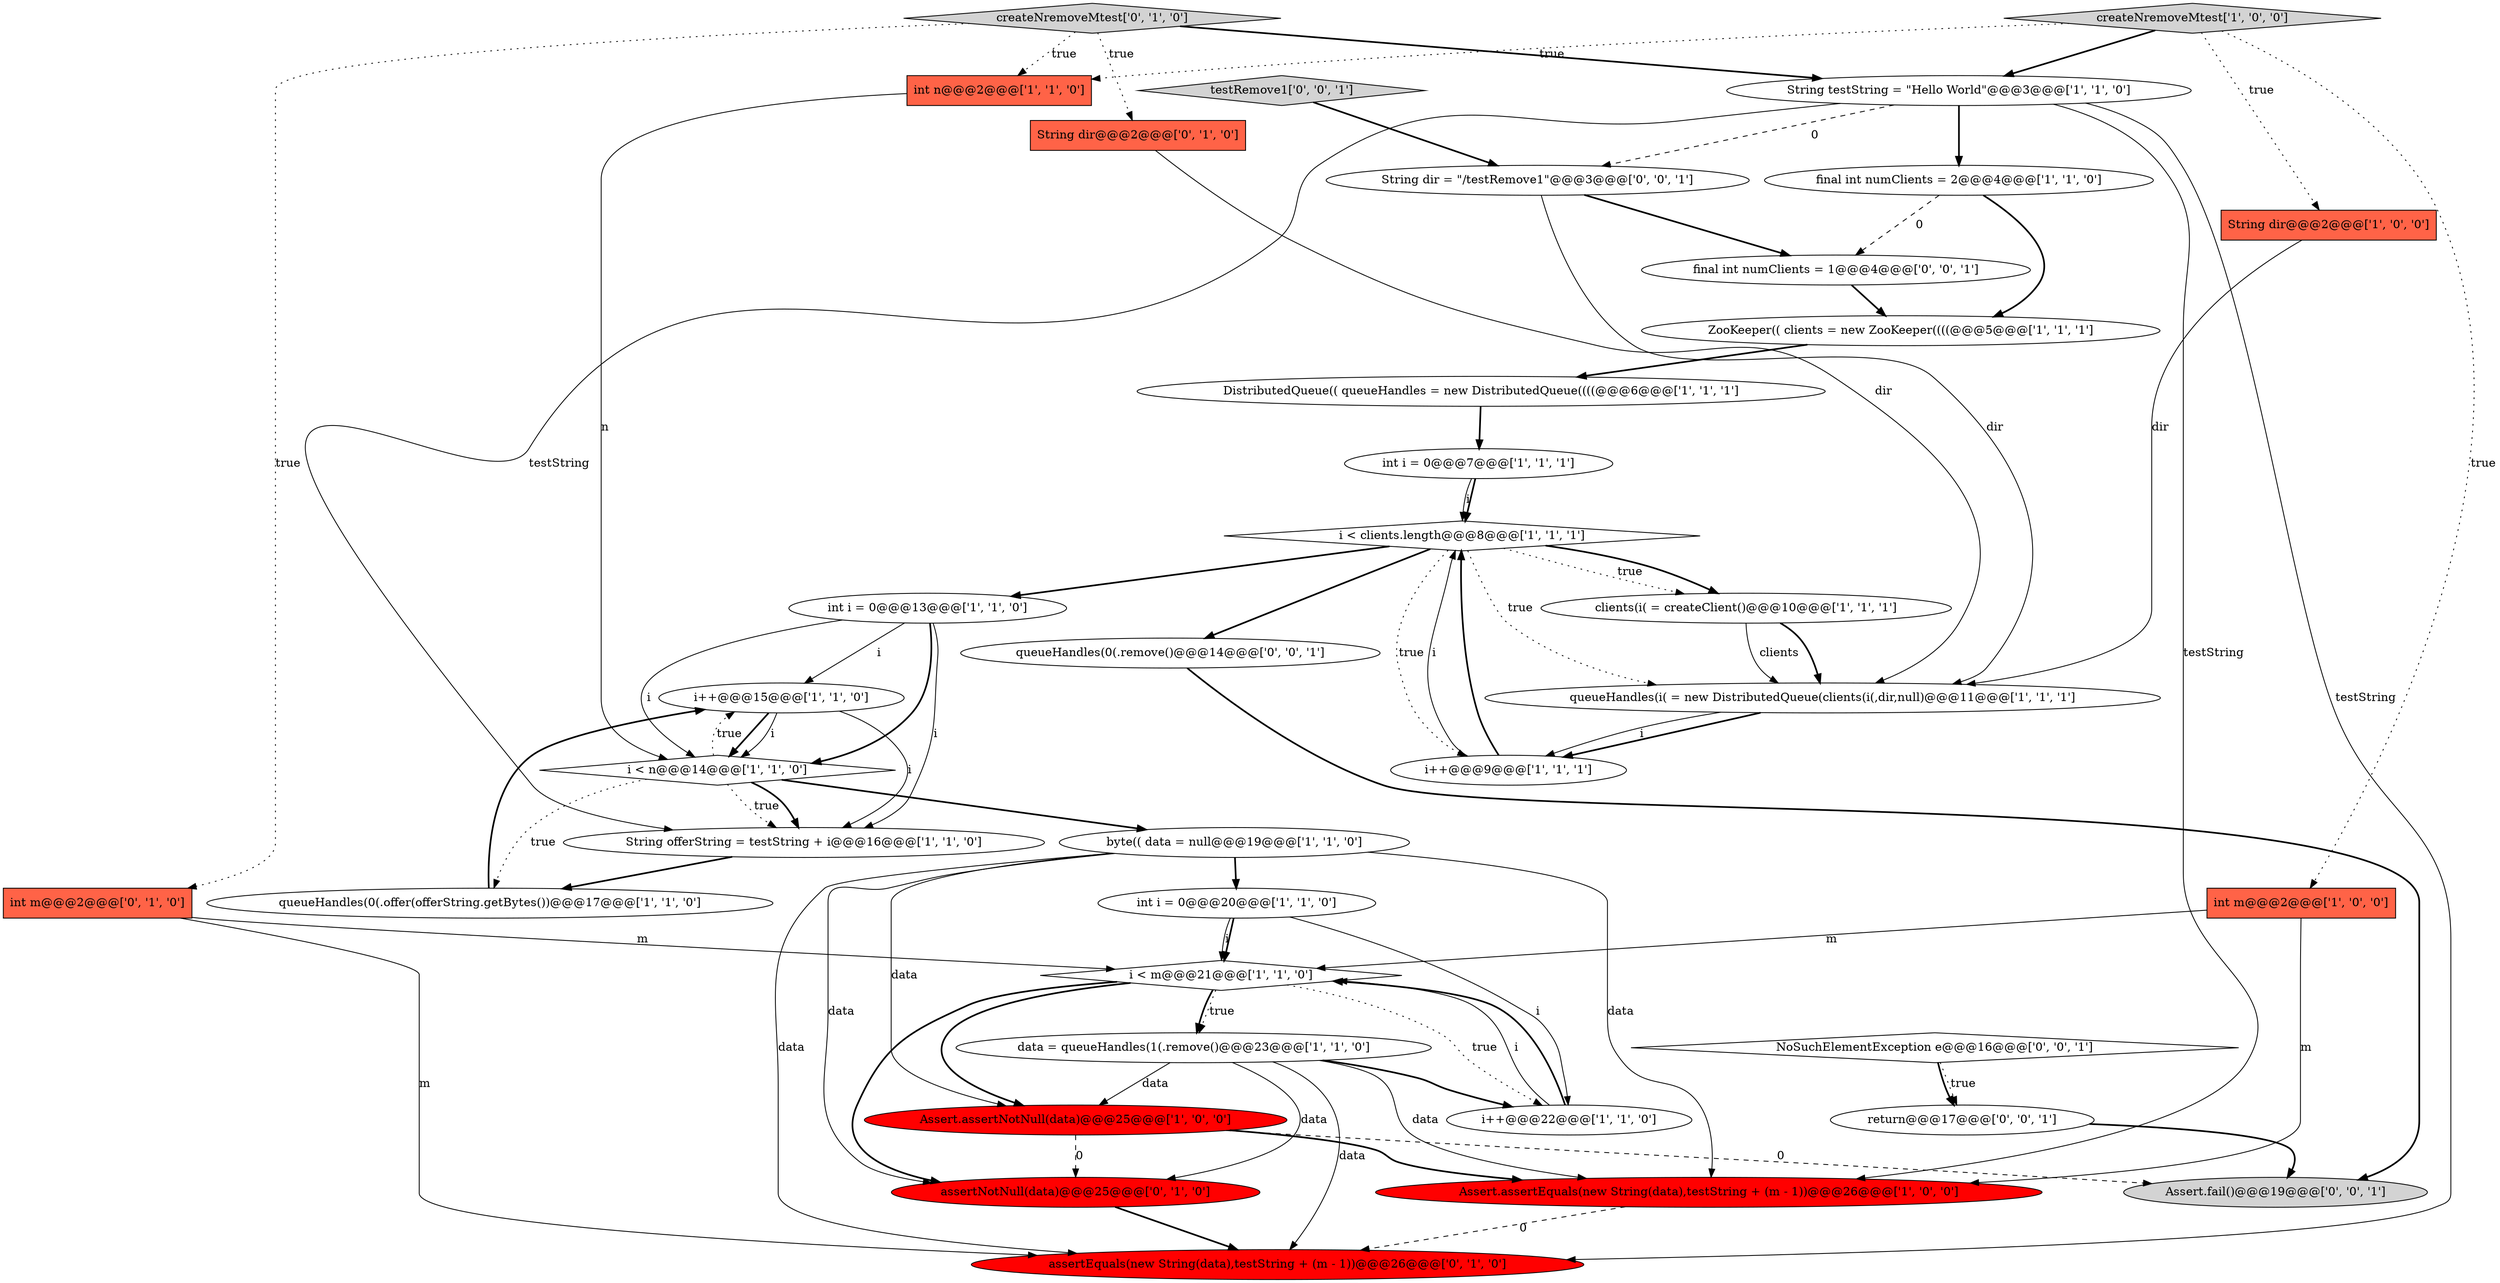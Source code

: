 digraph {
31 [style = filled, label = "return@@@17@@@['0', '0', '1']", fillcolor = white, shape = ellipse image = "AAA0AAABBB3BBB"];
15 [style = filled, label = "ZooKeeper(( clients = new ZooKeeper((((@@@5@@@['1', '1', '1']", fillcolor = white, shape = ellipse image = "AAA0AAABBB1BBB"];
20 [style = filled, label = "queueHandles(0(.offer(offerString.getBytes())@@@17@@@['1', '1', '0']", fillcolor = white, shape = ellipse image = "AAA0AAABBB1BBB"];
29 [style = filled, label = "assertNotNull(data)@@@25@@@['0', '1', '0']", fillcolor = red, shape = ellipse image = "AAA1AAABBB2BBB"];
22 [style = filled, label = "String testString = \"Hello World\"@@@3@@@['1', '1', '0']", fillcolor = white, shape = ellipse image = "AAA0AAABBB1BBB"];
26 [style = filled, label = "assertEquals(new String(data),testString + (m - 1))@@@26@@@['0', '1', '0']", fillcolor = red, shape = ellipse image = "AAA1AAABBB2BBB"];
33 [style = filled, label = "String dir = \"/testRemove1\"@@@3@@@['0', '0', '1']", fillcolor = white, shape = ellipse image = "AAA0AAABBB3BBB"];
17 [style = filled, label = "int n@@@2@@@['1', '1', '0']", fillcolor = tomato, shape = box image = "AAA0AAABBB1BBB"];
25 [style = filled, label = "createNremoveMtest['0', '1', '0']", fillcolor = lightgray, shape = diamond image = "AAA0AAABBB2BBB"];
11 [style = filled, label = "data = queueHandles(1(.remove()@@@23@@@['1', '1', '0']", fillcolor = white, shape = ellipse image = "AAA0AAABBB1BBB"];
27 [style = filled, label = "String dir@@@2@@@['0', '1', '0']", fillcolor = tomato, shape = box image = "AAA0AAABBB2BBB"];
23 [style = filled, label = "final int numClients = 2@@@4@@@['1', '1', '0']", fillcolor = white, shape = ellipse image = "AAA0AAABBB1BBB"];
6 [style = filled, label = "DistributedQueue(( queueHandles = new DistributedQueue((((@@@6@@@['1', '1', '1']", fillcolor = white, shape = ellipse image = "AAA0AAABBB1BBB"];
19 [style = filled, label = "i++@@@9@@@['1', '1', '1']", fillcolor = white, shape = ellipse image = "AAA0AAABBB1BBB"];
14 [style = filled, label = "int i = 0@@@20@@@['1', '1', '0']", fillcolor = white, shape = ellipse image = "AAA0AAABBB1BBB"];
24 [style = filled, label = "Assert.assertEquals(new String(data),testString + (m - 1))@@@26@@@['1', '0', '0']", fillcolor = red, shape = ellipse image = "AAA1AAABBB1BBB"];
3 [style = filled, label = "int m@@@2@@@['1', '0', '0']", fillcolor = tomato, shape = box image = "AAA0AAABBB1BBB"];
9 [style = filled, label = "i < m@@@21@@@['1', '1', '0']", fillcolor = white, shape = diamond image = "AAA0AAABBB1BBB"];
21 [style = filled, label = "createNremoveMtest['1', '0', '0']", fillcolor = lightgray, shape = diamond image = "AAA0AAABBB1BBB"];
34 [style = filled, label = "Assert.fail()@@@19@@@['0', '0', '1']", fillcolor = lightgray, shape = ellipse image = "AAA0AAABBB3BBB"];
35 [style = filled, label = "queueHandles(0(.remove()@@@14@@@['0', '0', '1']", fillcolor = white, shape = ellipse image = "AAA0AAABBB3BBB"];
16 [style = filled, label = "clients(i( = createClient()@@@10@@@['1', '1', '1']", fillcolor = white, shape = ellipse image = "AAA0AAABBB1BBB"];
18 [style = filled, label = "i++@@@22@@@['1', '1', '0']", fillcolor = white, shape = ellipse image = "AAA0AAABBB1BBB"];
7 [style = filled, label = "byte(( data = null@@@19@@@['1', '1', '0']", fillcolor = white, shape = ellipse image = "AAA0AAABBB1BBB"];
36 [style = filled, label = "testRemove1['0', '0', '1']", fillcolor = lightgray, shape = diamond image = "AAA0AAABBB3BBB"];
8 [style = filled, label = "int i = 0@@@13@@@['1', '1', '0']", fillcolor = white, shape = ellipse image = "AAA0AAABBB1BBB"];
4 [style = filled, label = "i < clients.length@@@8@@@['1', '1', '1']", fillcolor = white, shape = diamond image = "AAA0AAABBB1BBB"];
28 [style = filled, label = "int m@@@2@@@['0', '1', '0']", fillcolor = tomato, shape = box image = "AAA0AAABBB2BBB"];
12 [style = filled, label = "i++@@@15@@@['1', '1', '0']", fillcolor = white, shape = ellipse image = "AAA0AAABBB1BBB"];
13 [style = filled, label = "int i = 0@@@7@@@['1', '1', '1']", fillcolor = white, shape = ellipse image = "AAA0AAABBB1BBB"];
32 [style = filled, label = "final int numClients = 1@@@4@@@['0', '0', '1']", fillcolor = white, shape = ellipse image = "AAA0AAABBB3BBB"];
0 [style = filled, label = "String dir@@@2@@@['1', '0', '0']", fillcolor = tomato, shape = box image = "AAA0AAABBB1BBB"];
1 [style = filled, label = "String offerString = testString + i@@@16@@@['1', '1', '0']", fillcolor = white, shape = ellipse image = "AAA0AAABBB1BBB"];
2 [style = filled, label = "Assert.assertNotNull(data)@@@25@@@['1', '0', '0']", fillcolor = red, shape = ellipse image = "AAA1AAABBB1BBB"];
5 [style = filled, label = "i < n@@@14@@@['1', '1', '0']", fillcolor = white, shape = diamond image = "AAA0AAABBB1BBB"];
30 [style = filled, label = "NoSuchElementException e@@@16@@@['0', '0', '1']", fillcolor = white, shape = diamond image = "AAA0AAABBB3BBB"];
10 [style = filled, label = "queueHandles(i( = new DistributedQueue(clients(i(,dir,null)@@@11@@@['1', '1', '1']", fillcolor = white, shape = ellipse image = "AAA0AAABBB1BBB"];
22->1 [style = solid, label="testString"];
12->5 [style = bold, label=""];
9->11 [style = bold, label=""];
25->22 [style = bold, label=""];
10->19 [style = bold, label=""];
5->1 [style = dotted, label="true"];
1->20 [style = bold, label=""];
25->28 [style = dotted, label="true"];
5->12 [style = dotted, label="true"];
36->33 [style = bold, label=""];
23->32 [style = dashed, label="0"];
7->14 [style = bold, label=""];
24->26 [style = dashed, label="0"];
3->24 [style = solid, label="m"];
4->8 [style = bold, label=""];
14->9 [style = bold, label=""];
2->24 [style = bold, label=""];
9->29 [style = bold, label=""];
4->16 [style = bold, label=""];
7->24 [style = solid, label="data"];
18->9 [style = solid, label="i"];
11->26 [style = solid, label="data"];
9->2 [style = bold, label=""];
21->0 [style = dotted, label="true"];
0->10 [style = solid, label="dir"];
21->17 [style = dotted, label="true"];
17->5 [style = solid, label="n"];
13->4 [style = solid, label="i"];
22->23 [style = bold, label=""];
11->18 [style = bold, label=""];
29->26 [style = bold, label=""];
5->1 [style = bold, label=""];
28->26 [style = solid, label="m"];
11->24 [style = solid, label="data"];
11->29 [style = solid, label="data"];
21->22 [style = bold, label=""];
11->2 [style = solid, label="data"];
19->4 [style = solid, label="i"];
22->26 [style = solid, label="testString"];
18->9 [style = bold, label=""];
5->7 [style = bold, label=""];
35->34 [style = bold, label=""];
33->10 [style = solid, label="dir"];
4->10 [style = dotted, label="true"];
22->33 [style = dashed, label="0"];
9->11 [style = dotted, label="true"];
23->15 [style = bold, label=""];
28->9 [style = solid, label="m"];
7->26 [style = solid, label="data"];
31->34 [style = bold, label=""];
16->10 [style = solid, label="clients"];
14->9 [style = solid, label="i"];
22->24 [style = solid, label="testString"];
30->31 [style = bold, label=""];
2->29 [style = dashed, label="0"];
6->13 [style = bold, label=""];
12->1 [style = solid, label="i"];
21->3 [style = dotted, label="true"];
33->32 [style = bold, label=""];
7->29 [style = solid, label="data"];
8->12 [style = solid, label="i"];
27->10 [style = solid, label="dir"];
30->31 [style = dotted, label="true"];
10->19 [style = solid, label="i"];
4->19 [style = dotted, label="true"];
4->35 [style = bold, label=""];
7->2 [style = solid, label="data"];
16->10 [style = bold, label=""];
14->18 [style = solid, label="i"];
15->6 [style = bold, label=""];
3->9 [style = solid, label="m"];
12->5 [style = solid, label="i"];
8->5 [style = bold, label=""];
25->17 [style = dotted, label="true"];
8->5 [style = solid, label="i"];
8->1 [style = solid, label="i"];
20->12 [style = bold, label=""];
2->34 [style = dashed, label="0"];
32->15 [style = bold, label=""];
9->18 [style = dotted, label="true"];
5->20 [style = dotted, label="true"];
4->16 [style = dotted, label="true"];
19->4 [style = bold, label=""];
25->27 [style = dotted, label="true"];
13->4 [style = bold, label=""];
}
